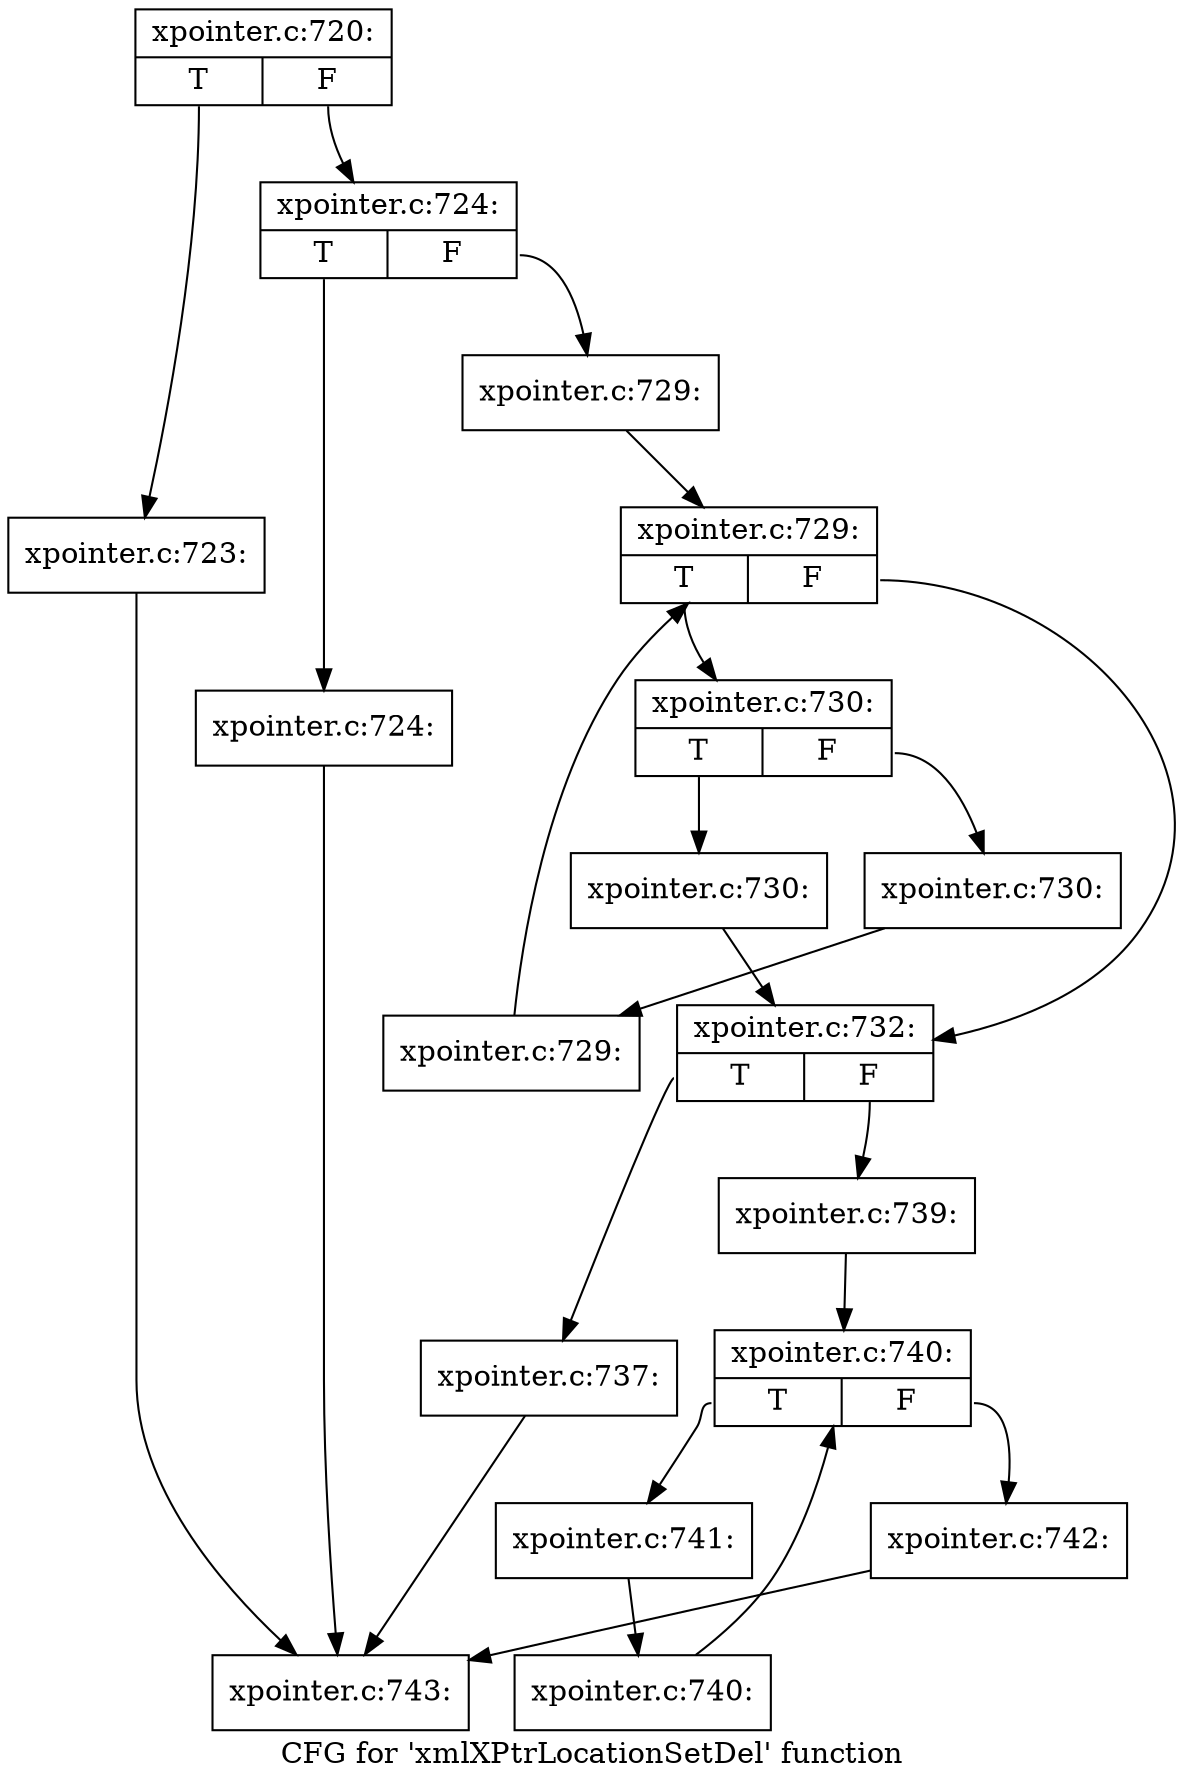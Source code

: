 digraph "CFG for 'xmlXPtrLocationSetDel' function" {
	label="CFG for 'xmlXPtrLocationSetDel' function";

	Node0x50e4410 [shape=record,label="{xpointer.c:720:|{<s0>T|<s1>F}}"];
	Node0x50e4410:s0 -> Node0x50e4910;
	Node0x50e4410:s1 -> Node0x50e4960;
	Node0x50e4910 [shape=record,label="{xpointer.c:723:}"];
	Node0x50e4910 -> Node0x50e4740;
	Node0x50e4960 [shape=record,label="{xpointer.c:724:|{<s0>T|<s1>F}}"];
	Node0x50e4960:s0 -> Node0x50e4cd0;
	Node0x50e4960:s1 -> Node0x50e4d20;
	Node0x50e4cd0 [shape=record,label="{xpointer.c:724:}"];
	Node0x50e4cd0 -> Node0x50e4740;
	Node0x50e4d20 [shape=record,label="{xpointer.c:729:}"];
	Node0x50e4d20 -> Node0x50e59e0;
	Node0x50e59e0 [shape=record,label="{xpointer.c:729:|{<s0>T|<s1>F}}"];
	Node0x50e59e0:s0 -> Node0x50e5cc0;
	Node0x50e59e0:s1 -> Node0x50e5840;
	Node0x50e5cc0 [shape=record,label="{xpointer.c:730:|{<s0>T|<s1>F}}"];
	Node0x50e5cc0:s0 -> Node0x50e6120;
	Node0x50e5cc0:s1 -> Node0x50e6170;
	Node0x50e6120 [shape=record,label="{xpointer.c:730:}"];
	Node0x50e6120 -> Node0x50e5840;
	Node0x50e6170 [shape=record,label="{xpointer.c:730:}"];
	Node0x50e6170 -> Node0x50e5c30;
	Node0x50e5c30 [shape=record,label="{xpointer.c:729:}"];
	Node0x50e5c30 -> Node0x50e59e0;
	Node0x50e5840 [shape=record,label="{xpointer.c:732:|{<s0>T|<s1>F}}"];
	Node0x50e5840:s0 -> Node0x50e6a90;
	Node0x50e5840:s1 -> Node0x50e6ae0;
	Node0x50e6a90 [shape=record,label="{xpointer.c:737:}"];
	Node0x50e6a90 -> Node0x50e4740;
	Node0x50e6ae0 [shape=record,label="{xpointer.c:739:}"];
	Node0x50e6ae0 -> Node0x50e7400;
	Node0x50e7400 [shape=record,label="{xpointer.c:740:|{<s0>T|<s1>F}}"];
	Node0x50e7400:s0 -> Node0x50e76e0;
	Node0x50e7400:s1 -> Node0x50e7370;
	Node0x50e76e0 [shape=record,label="{xpointer.c:741:}"];
	Node0x50e76e0 -> Node0x50e7650;
	Node0x50e7650 [shape=record,label="{xpointer.c:740:}"];
	Node0x50e7650 -> Node0x50e7400;
	Node0x50e7370 [shape=record,label="{xpointer.c:742:}"];
	Node0x50e7370 -> Node0x50e4740;
	Node0x50e4740 [shape=record,label="{xpointer.c:743:}"];
}
